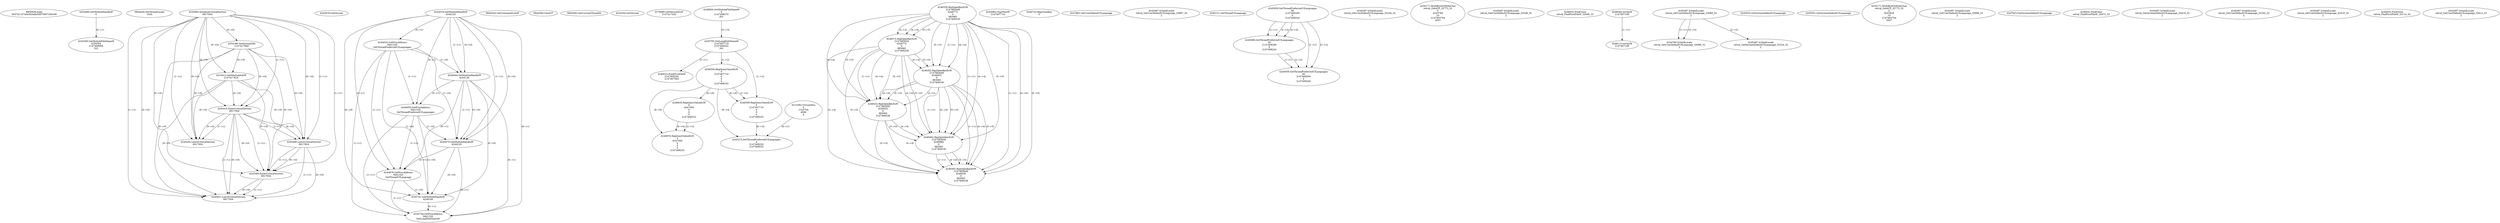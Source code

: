 // Global SCDG with merge call
digraph {
	0 [label="6850628.main
0037d1157a0e3b3a9a548706072d5c09"]
	1 [label="4254480.GetModuleHandleW
0"]
	2 [label="6844434.SetThreadLocale
1024"]
	3 [label="4243965.InitializeCriticalSection
6917004"]
	4 [label="4243979.GetVersion
"]
	5 [label="4244018.GetModuleHandleW
4244120"]
	6 [label="4244024.GetProcAddress
9441320
GetThreadPreferredUILanguages"]
	5 -> 6 [label="(0-->1)"]
	7 [label="4244044.GetModuleHandleW
4244120"]
	5 -> 7 [label="(1-->1)"]
	5 -> 7 [label="(0-->0)"]
	6 -> 7 [label="(1-->0)"]
	8 [label="4244050.GetProcAddress
9441320
SetThreadPreferredUILanguages"]
	5 -> 8 [label="(0-->1)"]
	6 -> 8 [label="(1-->1)"]
	7 -> 8 [label="(0-->1)"]
	9 [label="4244070.GetModuleHandleW
4244120"]
	5 -> 9 [label="(1-->1)"]
	7 -> 9 [label="(1-->1)"]
	5 -> 9 [label="(0-->0)"]
	6 -> 9 [label="(1-->0)"]
	7 -> 9 [label="(0-->0)"]
	8 -> 9 [label="(1-->0)"]
	10 [label="4244076.GetProcAddress
9441320
GetThreadUILanguage"]
	5 -> 10 [label="(0-->1)"]
	6 -> 10 [label="(1-->1)"]
	7 -> 10 [label="(0-->1)"]
	8 -> 10 [label="(1-->1)"]
	9 -> 10 [label="(0-->1)"]
	11 [label="4250188.GetSystemInfo
2147417660"]
	3 -> 11 [label="(0-->0)"]
	12 [label="6844540.GetCommandLineW
"]
	13 [label="4214413.GetStartupInfoW
2147417624"]
	3 -> 13 [label="(0-->0)"]
	11 -> 13 [label="(0-->0)"]
	14 [label="6844560.GetACP
"]
	15 [label="6844580.GetCurrentThreadId
"]
	16 [label="4250204.GetVersion
"]
	17 [label="4276690.GetVersionExW
2147417420"]
	18 [label="4243306.GetModuleFileNameW
4194304
2147408904
522"]
	1 -> 18 [label="(0-->1)"]
	19 [label="4248064.GetModuleFileNameW
0
2147408370
261"]
	20 [label="4215383.VirtualAlloc
0
1310704
4096
4"]
	21 [label="4246338.RegOpenKeyExW
2147483649
4246772
0
983065
2147408236"]
	22 [label="4245741.GetModuleHandleW
4246160"]
	5 -> 22 [label="(0-->0)"]
	6 -> 22 [label="(1-->0)"]
	7 -> 22 [label="(0-->0)"]
	8 -> 22 [label="(1-->0)"]
	9 -> 22 [label="(0-->0)"]
	10 -> 22 [label="(1-->0)"]
	23 [label="4245758.GetProcAddress
9441320
GetLongPathNameW"]
	5 -> 23 [label="(0-->1)"]
	6 -> 23 [label="(1-->1)"]
	7 -> 23 [label="(0-->1)"]
	8 -> 23 [label="(1-->1)"]
	9 -> 23 [label="(0-->1)"]
	10 -> 23 [label="(1-->1)"]
	22 -> 23 [label="(0-->1)"]
	24 [label="4245785.GetLongPathNameW
2147407710
2147406542
261"]
	19 -> 24 [label="(3-->3)"]
	25 [label="4245683.CharNextW
2147407716"]
	26 [label="4246014.FindFirstFileW
2147406542
2147407064"]
	24 -> 26 [label="(2-->1)"]
	27 [label="4246556.RegQueryValueExW
0
2147407710
0
0
0
2147408232"]
	24 -> 27 [label="(1-->2)"]
	28 [label="4246599.RegQueryValueExW
0
2147407710
0
0
0
2147408232"]
	24 -> 28 [label="(1-->2)"]
	27 -> 28 [label="(2-->2)"]
	27 -> 28 [label="(6-->6)"]
	29 [label="4246722.RegCloseKey
0"]
	30 [label="4247883.GetUserDefaultUILanguage
"]
	31 [label="4245418.EnterCriticalSection
6917004"]
	3 -> 31 [label="(1-->1)"]
	3 -> 31 [label="(0-->0)"]
	11 -> 31 [label="(0-->0)"]
	13 -> 31 [label="(0-->0)"]
	32 [label="4245469.LeaveCriticalSection
6917004"]
	3 -> 32 [label="(1-->1)"]
	31 -> 32 [label="(1-->1)"]
	3 -> 32 [label="(0-->0)"]
	11 -> 32 [label="(0-->0)"]
	13 -> 32 [label="(0-->0)"]
	31 -> 32 [label="(0-->0)"]
	33 [label="4245487.IsValidLocale
retval_GetUserDefaultUILanguage_33687_32
2"]
	34 [label="4245121.GetThreadUILanguage
"]
	35 [label="4245059.GetThreadPreferredUILanguages
56
2147408200
0
2147408244"]
	36 [label="4245088.GetThreadPreferredUILanguages
56
2147408200
0
2147408244"]
	35 -> 36 [label="(1-->1)"]
	35 -> 36 [label="(2-->2)"]
	35 -> 36 [label="(4-->4)"]
	37 [label="4245215.SetThreadPreferredUILanguages
4
2147408220
2147408232"]
	20 -> 37 [label="(4-->1)"]
	27 -> 37 [label="(6-->3)"]
	28 -> 37 [label="(6-->3)"]
	38 [label="4245059.GetThreadPreferredUILanguages
56
2147408200
0
2147408240"]
	35 -> 38 [label="(1-->1)"]
	36 -> 38 [label="(1-->1)"]
	35 -> 38 [label="(2-->2)"]
	36 -> 38 [label="(2-->2)"]
	39 [label="4245580.EnterCriticalSection
6917004"]
	3 -> 39 [label="(1-->1)"]
	31 -> 39 [label="(1-->1)"]
	32 -> 39 [label="(1-->1)"]
	3 -> 39 [label="(0-->0)"]
	11 -> 39 [label="(0-->0)"]
	13 -> 39 [label="(0-->0)"]
	31 -> 39 [label="(0-->0)"]
	32 -> 39 [label="(0-->0)"]
	40 [label="4246372.RegOpenKeyExW
2147483650
4246772
0
983065
2147408236"]
	21 -> 40 [label="(2-->2)"]
	21 -> 40 [label="(4-->4)"]
	21 -> 40 [label="(5-->5)"]
	41 [label="4246402.RegOpenKeyExW
2147483649
4246832
0
983065
2147408236"]
	21 -> 41 [label="(1-->1)"]
	21 -> 41 [label="(4-->4)"]
	40 -> 41 [label="(4-->4)"]
	21 -> 41 [label="(5-->5)"]
	40 -> 41 [label="(5-->5)"]
	42 [label="4246635.RegQueryValueExW
0
4247000
0
0
0
2147408232"]
	27 -> 42 [label="(6-->6)"]
	43 [label="4246676.RegQueryValueExW
0
4247000
0
0
0
2147408232"]
	42 -> 43 [label="(2-->2)"]
	27 -> 43 [label="(6-->6)"]
	42 -> 43 [label="(6-->6)"]
	44 [label="4245487.IsValidLocale
retval_GetUserDefaultUILanguage_33234_32
2"]
	45 [label="4250171.MultiByteToWideChar
retval_GetACP_32773_32
0
4243784
10
2147403704
2047"]
	46 [label="4246432.RegOpenKeyExW
2147483650
4246832
0
983065
2147408236"]
	40 -> 46 [label="(1-->1)"]
	41 -> 46 [label="(2-->2)"]
	21 -> 46 [label="(4-->4)"]
	40 -> 46 [label="(4-->4)"]
	41 -> 46 [label="(4-->4)"]
	21 -> 46 [label="(5-->5)"]
	40 -> 46 [label="(5-->5)"]
	41 -> 46 [label="(5-->5)"]
	47 [label="4246462.RegOpenKeyExW
2147483649
4246884
0
983065
2147408236"]
	21 -> 47 [label="(1-->1)"]
	41 -> 47 [label="(1-->1)"]
	21 -> 47 [label="(4-->4)"]
	40 -> 47 [label="(4-->4)"]
	41 -> 47 [label="(4-->4)"]
	46 -> 47 [label="(4-->4)"]
	21 -> 47 [label="(5-->5)"]
	40 -> 47 [label="(5-->5)"]
	41 -> 47 [label="(5-->5)"]
	46 -> 47 [label="(5-->5)"]
	48 [label="4246492.RegOpenKeyExW
2147483649
4246936
0
983065
2147408236"]
	21 -> 48 [label="(1-->1)"]
	41 -> 48 [label="(1-->1)"]
	47 -> 48 [label="(1-->1)"]
	21 -> 48 [label="(4-->4)"]
	40 -> 48 [label="(4-->4)"]
	41 -> 48 [label="(4-->4)"]
	46 -> 48 [label="(4-->4)"]
	47 -> 48 [label="(4-->4)"]
	21 -> 48 [label="(5-->5)"]
	40 -> 48 [label="(5-->5)"]
	41 -> 48 [label="(5-->5)"]
	46 -> 48 [label="(5-->5)"]
	47 -> 48 [label="(5-->5)"]
	49 [label="4245487.IsValidLocale
retval_GetUserDefaultUILanguage_33549_32
2"]
	50 [label="4245621.LeaveCriticalSection
6917004"]
	3 -> 50 [label="(1-->1)"]
	31 -> 50 [label="(1-->1)"]
	32 -> 50 [label="(1-->1)"]
	39 -> 50 [label="(1-->1)"]
	3 -> 50 [label="(0-->0)"]
	11 -> 50 [label="(0-->0)"]
	13 -> 50 [label="(0-->0)"]
	31 -> 50 [label="(0-->0)"]
	32 -> 50 [label="(0-->0)"]
	39 -> 50 [label="(0-->0)"]
	51 [label="4246032.FindClose
retval_FindFirstFileW_32846_32"]
	52 [label="4246044.lstrlenW
2147407108"]
	53 [label="4245487.IsValidLocale
retval_GetUserDefaultUILanguage_33089_32
2"]
	54 [label="4244766.IsValidLocale
retval_GetUserDefaultUILanguage_33089_32
2"]
	53 -> 54 [label="(1-->1)"]
	53 -> 54 [label="(2-->2)"]
	55 [label="4245525.GetSystemDefaultUILanguage
"]
	56 [label="4245552.GetSystemDefaultUILanguage
"]
	57 [label="4250171.MultiByteToWideChar
retval_GetACP_32773_32
0
4243924
10
2147403704
2047"]
	58 [label="4245487.IsValidLocale
retval_GetUserDefaultUILanguage_32898_32
2"]
	59 [label="4247923.GetSystemDefaultUILanguage
"]
	60 [label="4245487.IsValidLocale
retval_GetSystemDefaultUILanguage_33324_32
2"]
	53 -> 60 [label="(2-->2)"]
	61 [label="4246032.FindClose
retval_FindFirstFileW_32972_32"]
	62 [label="4245454.LeaveCriticalSection
6917004"]
	3 -> 62 [label="(1-->1)"]
	31 -> 62 [label="(1-->1)"]
	3 -> 62 [label="(0-->0)"]
	11 -> 62 [label="(0-->0)"]
	13 -> 62 [label="(0-->0)"]
	31 -> 62 [label="(0-->0)"]
	63 [label="4245487.IsValidLocale
retval_GetSystemDefaultUILanguage_33419_32
2"]
	64 [label="4245487.IsValidLocale
retval_GetUserDefaultUILanguage_33192_32
2"]
	65 [label="4245487.IsValidLocale
retval_GetUserDefaultUILanguage_33210_32
2"]
	66 [label="4246032.FindClose
retval_FindFirstFileW_33114_32"]
	67 [label="4246113.lstrlenW
2147407108"]
	52 -> 67 [label="(1-->1)"]
	68 [label="4245487.IsValidLocale
retval_GetUserDefaultUILanguage_33412_32
2"]
}
